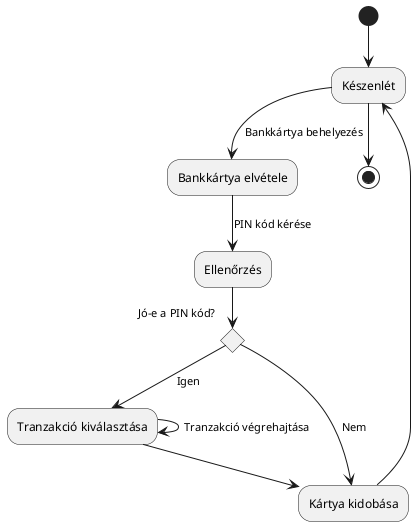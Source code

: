@startuml
(*) --> "Készenlét" as A1
A1 -->[Bankkártya behelyezés] "Bankkártya elvétele" as A2
A2 -->[PIN kód kérése] "Ellenőrzés" as A3
A3 -->if "Jó-e a PIN kód?" then
    -->[Igen] "Tranzakció kiválasztása" as A4
    -->[Tranzakció végrehajtása] A4
    A4 --> "Kártya kidobása" as A5
    else
    -->[Nem] A5
    A5 --> A1
A1 --> (*)
@enduml